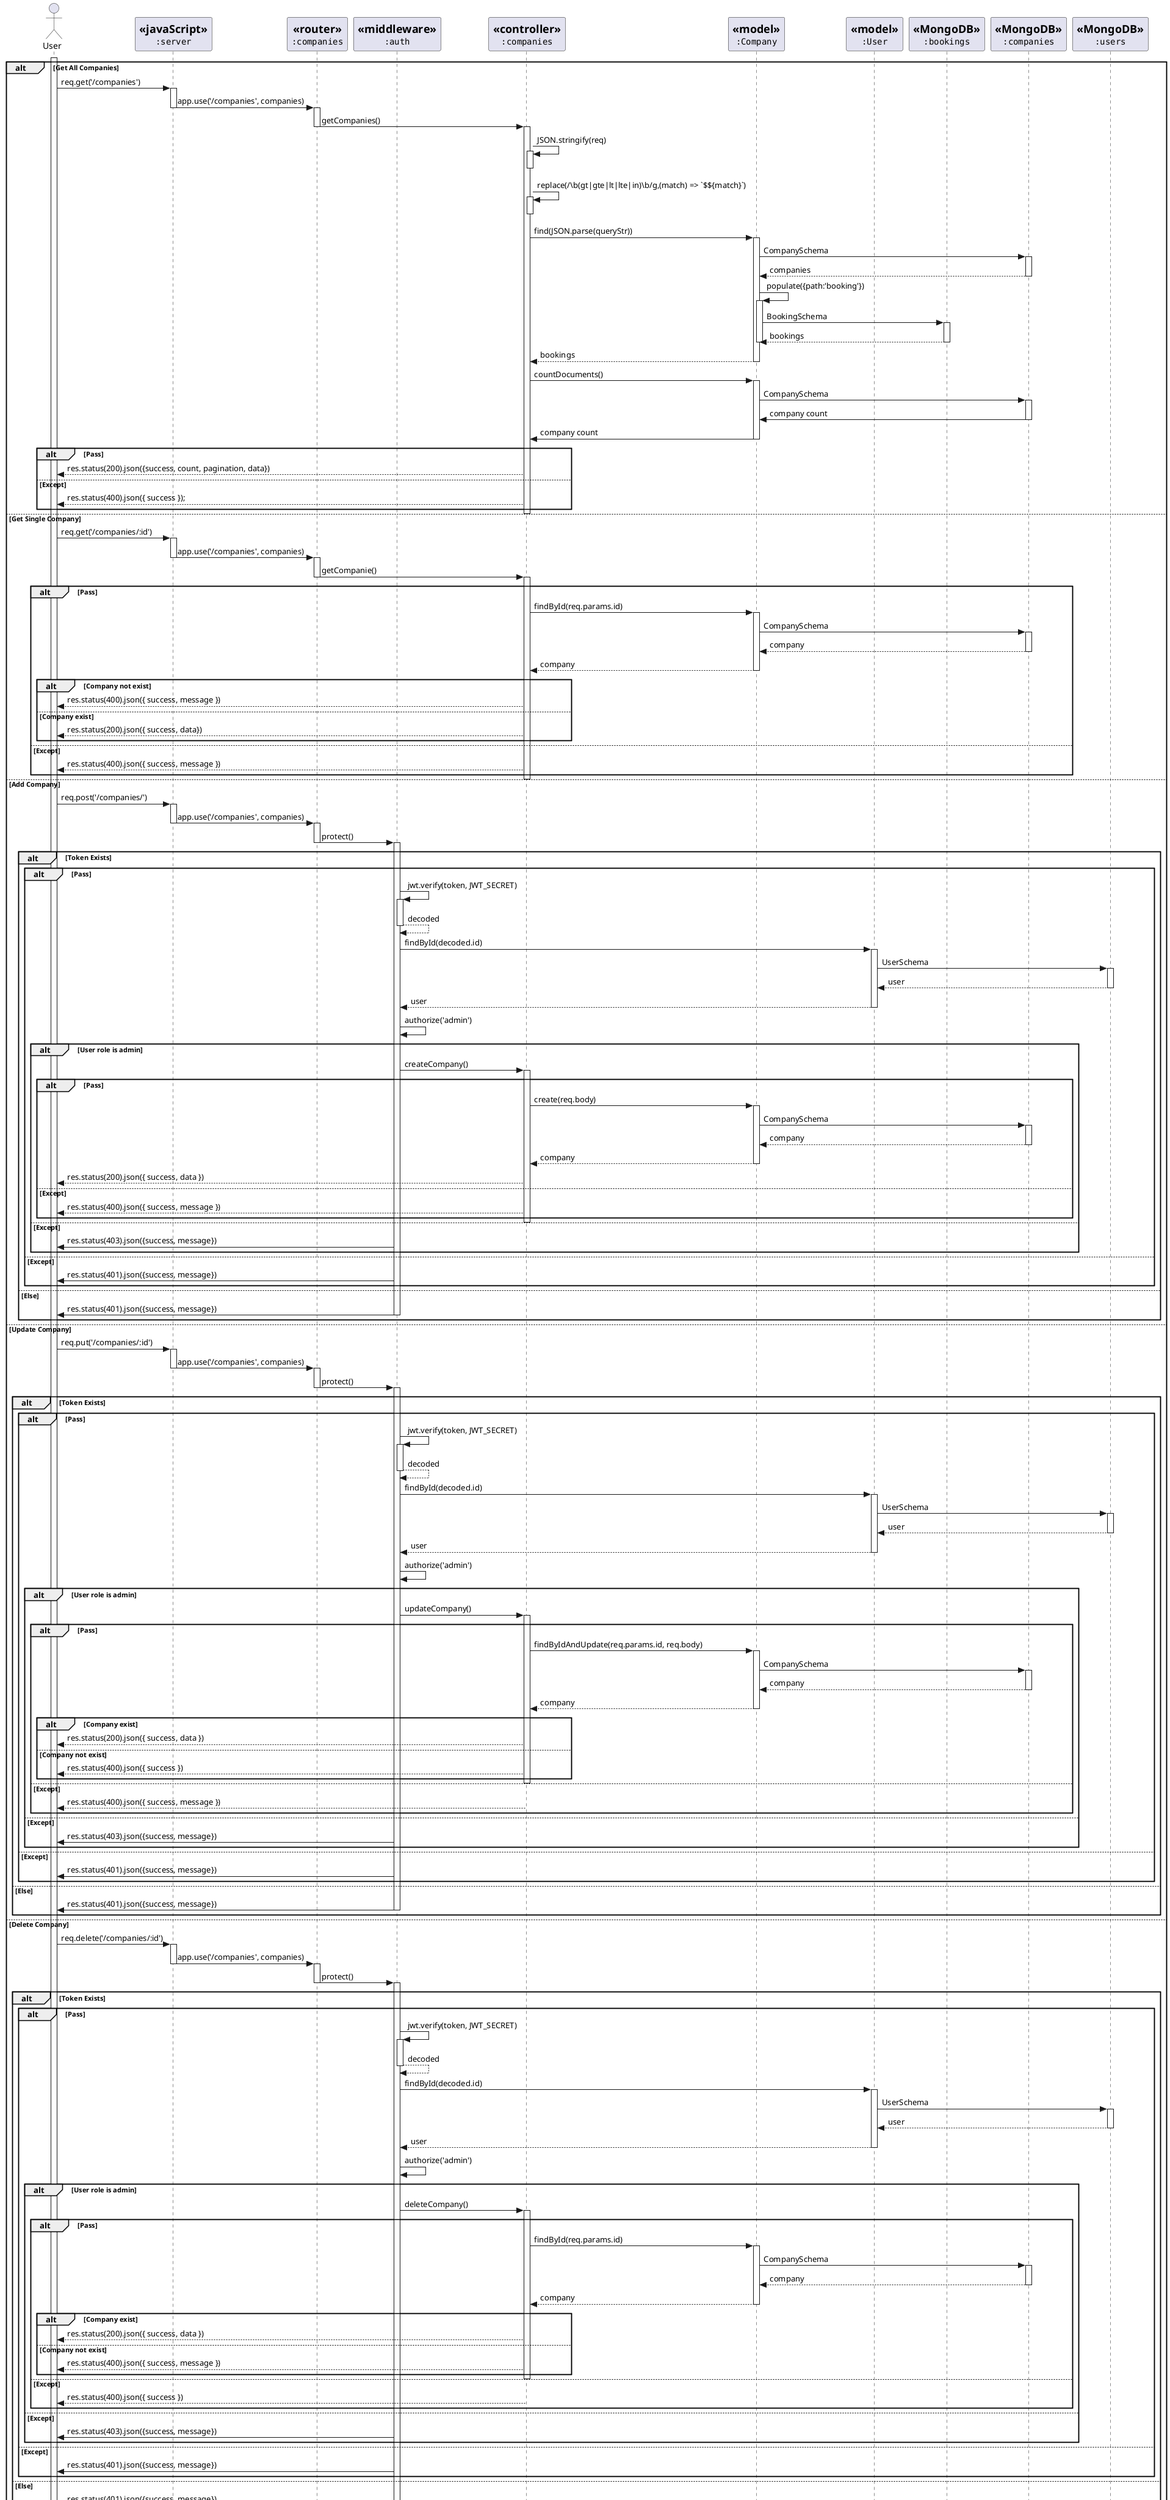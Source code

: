 @startuml Manage Company Scenario
skinparam style strictuml
actor User
participant server [
    =<<javaScript>>
    "":server""
]
participant companyRouter [
    =<<router>>
    "":companies""
]
participant companyRouter [
    =<<router>>
    "":auth""
]
participant middleware [
    =<<middleware>>
    "":auth""
]
participant companyController [
    =<<controller>>
    "":companies""
]
participant companyModel [
    =<<model>>
    "":Company""
]
participant userModel [
    =<<model>>
    "":User""
]
participant bookingMongo [
    =<<MongoDB>>
    "":bookings""
]
participant companyMongo [
    =<<MongoDB>>
    "":companies""
]
participant userMongo [
    =<<MongoDB>>
    "":users""
]

activate User

alt Get All Companies
    User->server: req.get('/companies')
        activate server
    server->companyRouter:app.use('/companies', companies)
        deactivate server
        activate companyRouter
    companyRouter->companyController: getCompanies()
        deactivate companyRouter
        activate companyController
    companyController->companyController: JSON.stringify(req)
        activate companyController
        deactivate companyController
    companyController->companyController: replace(/\b(gt|gte|lt|lte|in)\b/g,(match) => `$${match}`)
        activate companyController
        deactivate companyController
    companyController->companyModel: find(JSON.parse(queryStr))
        activate companyModel
    companyModel->companyMongo: CompanySchema
        activate companyMongo
    companyMongo-->companyModel: companies
        deactivate companyMongo
    companyModel->companyModel: populate({path:'booking'})
        activate companyModel
    companyModel->bookingMongo: BookingSchema
        activate bookingMongo
    bookingMongo-->companyModel: bookings
        deactivate bookingMongo
        deactivate companyModel
    companyModel-->companyController: bookings
        deactivate companyModel
    companyController->companyModel: countDocuments()
        activate companyModel
    companyModel->companyMongo: CompanySchema
        activate companyMongo
    companyMongo->companyModel: company count
        deactivate companyMongo
    companyModel->companyController: company count
        deactivate companyModel
    alt Pass
        companyController-->User: res.status(200).json({success, count, pagination, data})
    else Except
        companyController-->User: res.status(400).json({ success });
    end
        deactivate companyController

else Get Single Company
    User->server: req.get('/companies/:id')
        activate server
    server->companyRouter:app.use('/companies', companies)
        deactivate server
        activate companyRouter
    companyRouter->companyController: getCompanie()
        deactivate companyRouter
        activate companyController
    alt Pass
        companyController->companyModel: findById(req.params.id)
            activate companyModel
        companyModel->companyMongo: CompanySchema
            activate companyMongo
        companyMongo-->companyModel: company
            deactivate companyMongo
        companyModel-->companyController: company
            deactivate companyModel
        alt Company not exist
            companyController-->User: res.status(400).json({ success, message })
        else Company exist
            companyController-->User: res.status(200).json({ success, data})
        end
    else Except
        companyController-->User: res.status(400).json({ success, message })
    end
        deactivate companyController

else Add Company
    User->server: req.post('/companies/')
        activate server
    server->companyRouter:app.use('/companies', companies)
        deactivate server
        activate companyRouter
    companyRouter->middleware: protect()
        deactivate companyRouter
    alt Token Exists
        alt Pass
            activate middleware
            middleware->middleware: jwt.verify(token, JWT_SECRET)
            activate middleware
            middleware-->middleware: decoded
            deactivate middleware
            middleware->userModel: findById(decoded.id)
            activate userModel
            userModel->userMongo: UserSchema
            activate userMongo
            userMongo-->userModel: user
            deactivate userMongo
            userModel-->middleware: user
            deactivate userModel
            middleware->middleware: authorize('admin')
            alt User role is admin
                middleware -> companyController: createCompany()
                    activate companyController
                alt Pass
                companyController->companyModel: create(req.body)
                    activate companyModel
                companyModel->companyMongo: CompanySchema
                    activate companyMongo
                companyMongo-->companyModel: company
                    deactivate companyMongo
                companyModel-->companyController: company
                    deactivate companyModel
                companyController-->User: res.status(200).json({ success, data })
                else Except
                companyController-->User: res.status(400).json({ success, message })
                end
                    deactivate companyController
            else Except
                middleware->User: res.status(403).json({success, message})
            end
        else Except
            middleware->User: res.status(401).json({success, message})
        end
    else Else
        middleware->User: res.status(401).json({success, message})
        deactivate middleware
    end

else Update Company
    User->server: req.put('/companies/:id')
        activate server
    server->companyRouter:app.use('/companies', companies)
        deactivate server
        activate companyRouter
    companyRouter->middleware: protect()
        deactivate companyRouter
    alt Token Exists
        alt Pass
            activate middleware
            middleware->middleware: jwt.verify(token, JWT_SECRET)
            activate middleware
            middleware-->middleware: decoded
            deactivate middleware
            middleware->userModel: findById(decoded.id)
            activate userModel
            userModel->userMongo: UserSchema
            activate userMongo
            userMongo-->userModel: user
            deactivate userMongo
            userModel-->middleware: user
            deactivate userModel
            middleware->middleware: authorize('admin')
            alt User role is admin
                middleware -> companyController: updateCompany()
                    activate companyController
                alt Pass
                companyController->companyModel: findByIdAndUpdate(req.params.id, req.body)
                    activate companyModel
                companyModel->companyMongo: CompanySchema
                    activate companyMongo
                companyMongo-->companyModel: company
                    deactivate companyMongo
                companyModel-->companyController: company
                    deactivate companyModel
                    alt Company exist
                        companyController-->User: res.status(200).json({ success, data })
                    else Company not exist
                        companyController-->User: res.status(400).json({ success })
                    end
                        deactivate companyController
                else Except
                    companyController-->User: res.status(400).json({ success, message })
                end
            else Except
                middleware->User: res.status(403).json({success, message})
            end
        else Except
            middleware->User: res.status(401).json({success, message})
        end
    else Else
        middleware->User: res.status(401).json({success, message})
        deactivate middleware
    end
    
else Delete Company
    User->server: req.delete('/companies/:id')
        activate server
    server->companyRouter:app.use('/companies', companies)
        deactivate server
        activate companyRouter
    companyRouter->middleware: protect()
        deactivate companyRouter
    alt Token Exists
        alt Pass
            activate middleware
            middleware->middleware: jwt.verify(token, JWT_SECRET)
            activate middleware
            middleware-->middleware: decoded
            deactivate middleware
            middleware->userModel: findById(decoded.id)
            activate userModel
            userModel->userMongo: UserSchema
            activate userMongo
            userMongo-->userModel: user
            deactivate userMongo
            userModel-->middleware: user
            deactivate userModel
            middleware->middleware: authorize('admin')

            alt User role is admin
                middleware -> companyController: deleteCompany()
                    activate companyController
                alt Pass
                companyController->companyModel: findById(req.params.id)
                    activate companyModel
                companyModel->companyMongo: CompanySchema
                    activate companyMongo
                companyMongo-->companyModel: company
                    deactivate companyMongo
                companyModel-->companyController: company
                    deactivate companyModel
                    alt Company exist
                        companyController-->User: res.status(200).json({ success, data })
                    else Company not exist
                        companyController-->User: res.status(400).json({ success, message })
                    end
                        deactivate companyController
                else Except
                companyController-->User: res.status(400).json({ success })
                end
                    deactivate companyController
            else Except
                middleware->User: res.status(403).json({success, message})
            end
        else Except
            middleware->User: res.status(401).json({success, message})
        end
    else Else
        middleware->User: res.status(401).json({success, message})
        deactivate middleware
    end

end

deactivate User

@enduml